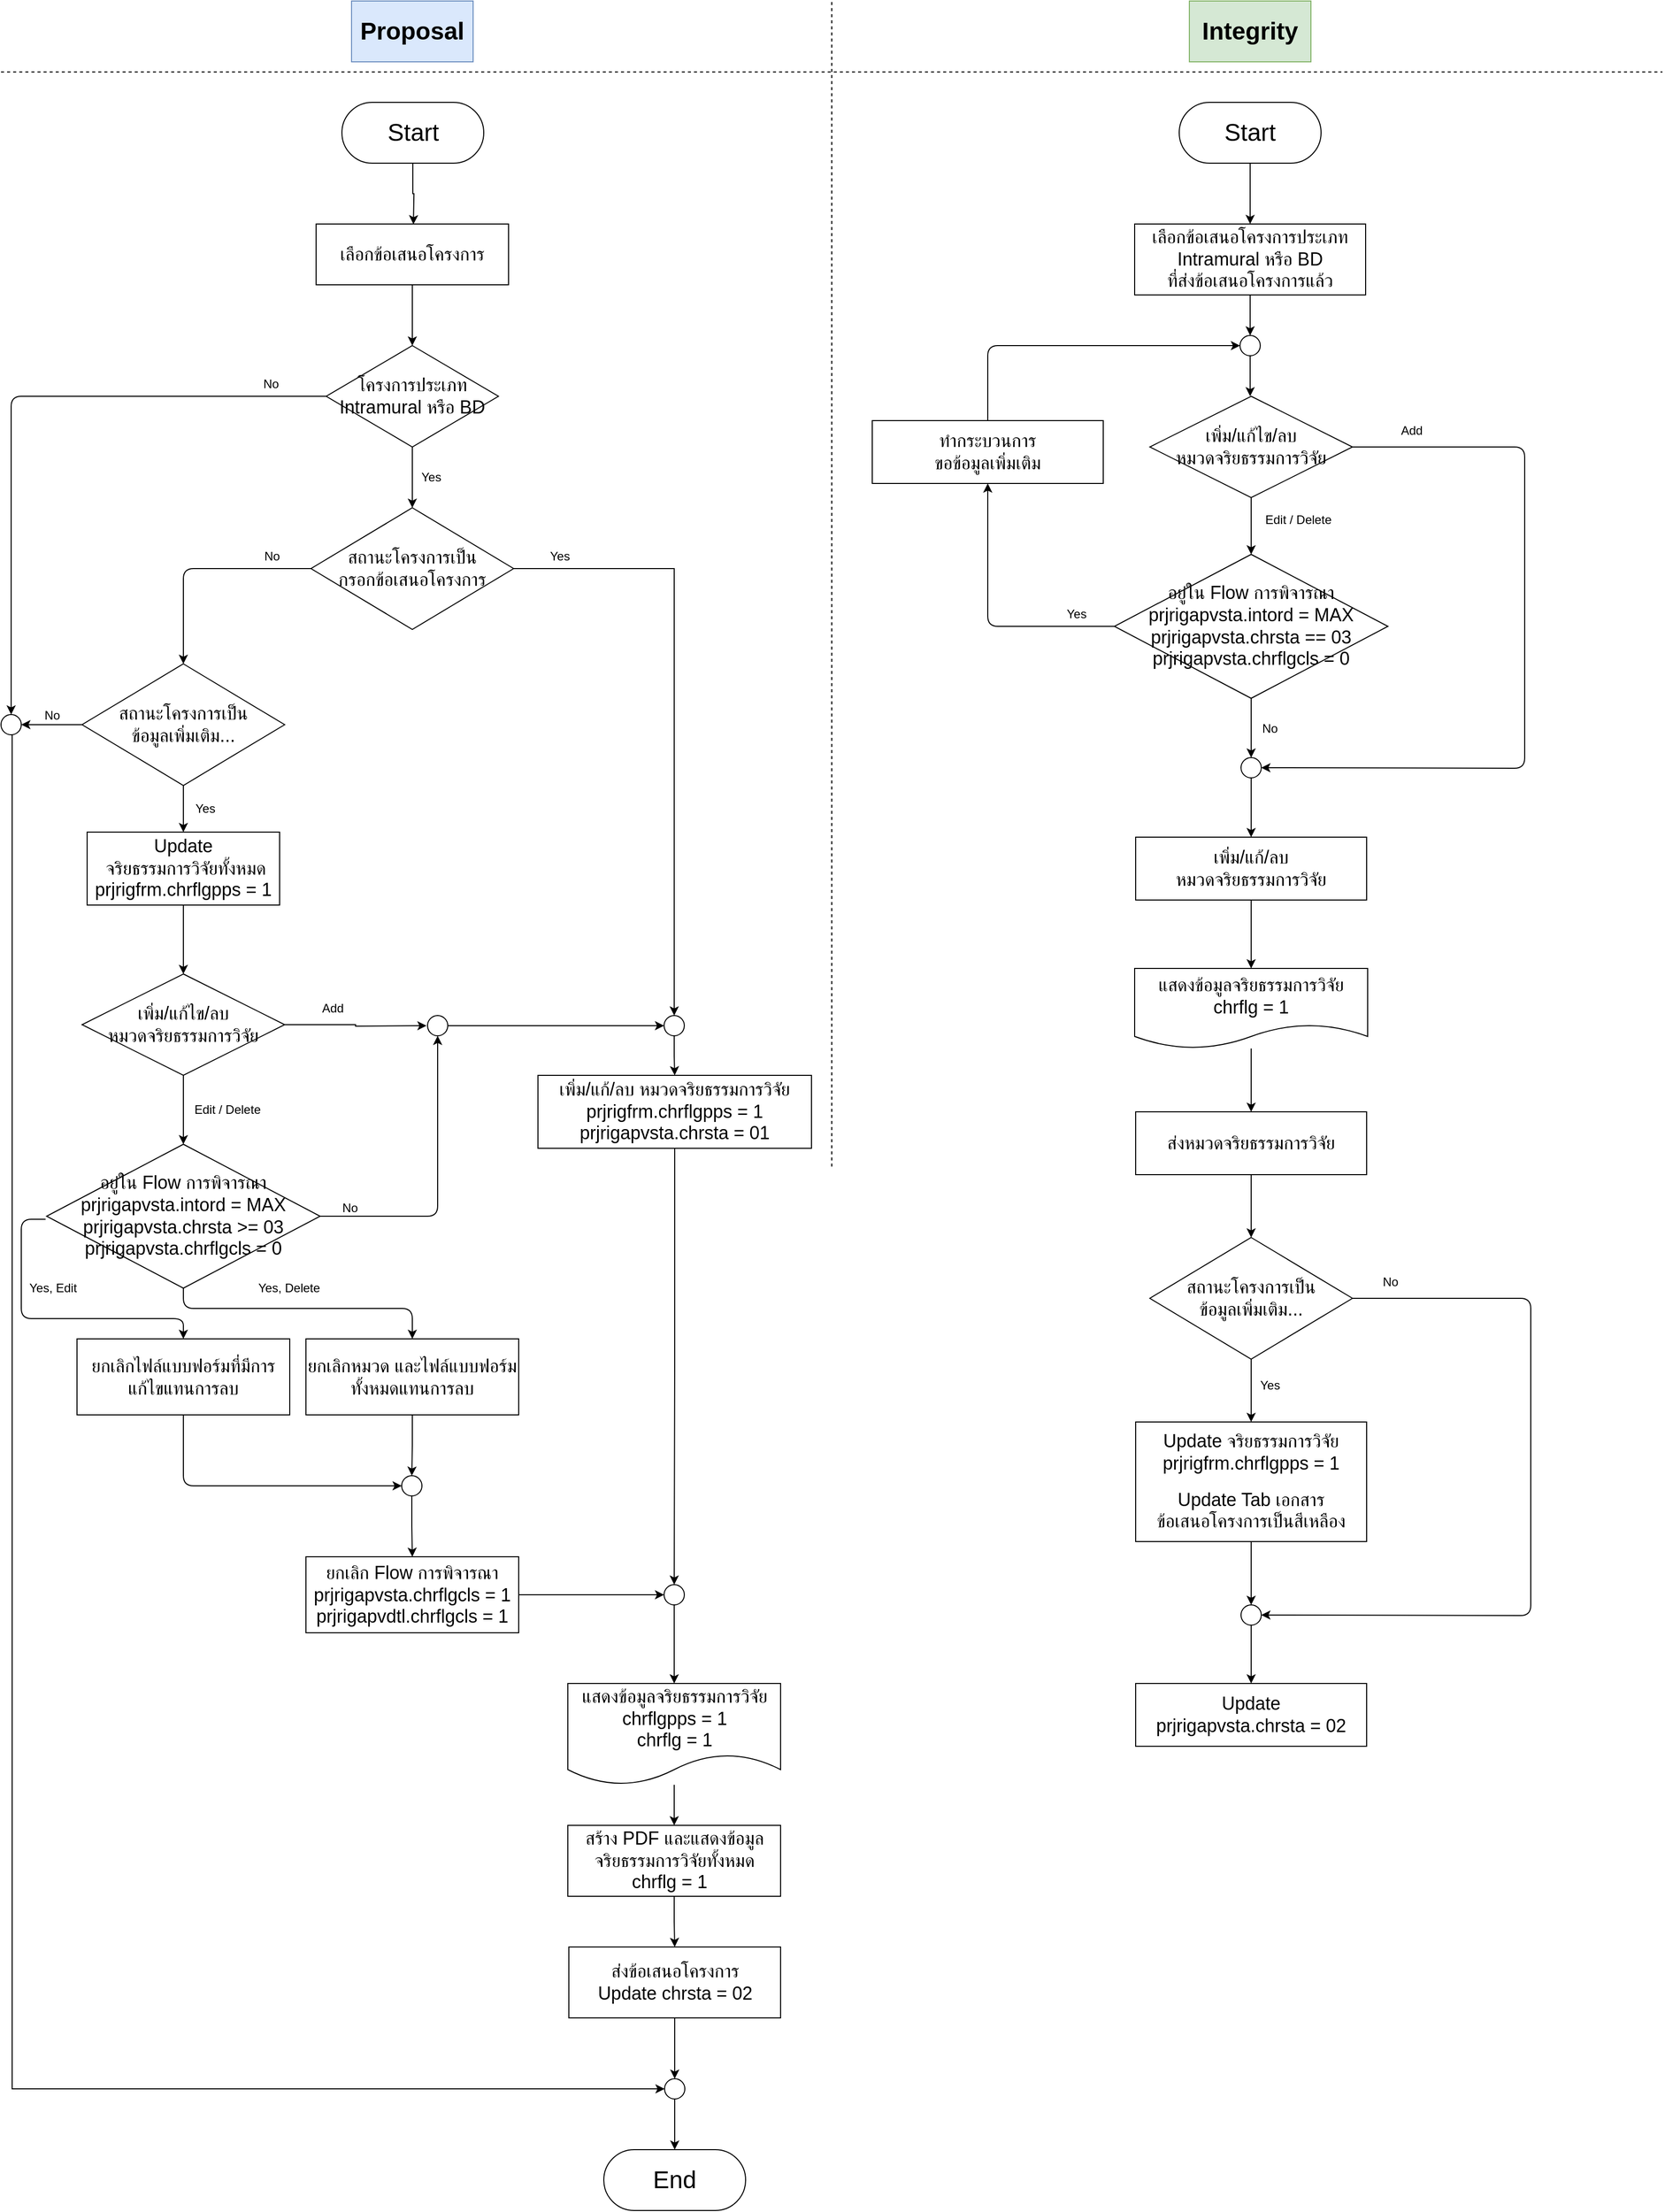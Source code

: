 <mxfile pages="1" version="11.2.5" type="github"><diagram id="XheSabc6A_l0cQ8eEB0v" name="Page-1"><mxGraphModel dx="2249" dy="-422" grid="1" gridSize="10" guides="1" tooltips="1" connect="1" arrows="1" fold="1" page="1" pageScale="1" pageWidth="827" pageHeight="1169" math="0" shadow="0"><root><mxCell id="0"/><mxCell id="1" parent="0"/><mxCell id="-QVgNR0uKfn1cdl9VYep-1" value="&lt;h1&gt;Proposal&lt;/h1&gt;" style="rounded=0;whiteSpace=wrap;html=1;fillColor=#dae8fc;strokeColor=#6c8ebf;" parent="1" vertex="1"><mxGeometry x="-474" y="1180" width="120" height="60" as="geometry"/></mxCell><mxCell id="-QVgNR0uKfn1cdl9VYep-3" value="&lt;h1&gt;Integrity&lt;/h1&gt;" style="rounded=0;whiteSpace=wrap;html=1;fillColor=#d5e8d4;strokeColor=#82b366;" parent="1" vertex="1"><mxGeometry x="353" y="1180" width="120" height="60" as="geometry"/></mxCell><mxCell id="-QVgNR0uKfn1cdl9VYep-4" value="" style="endArrow=none;dashed=1;html=1;" parent="1" edge="1"><mxGeometry width="50" height="50" relative="1" as="geometry"><mxPoint x="-820" y="1250" as="sourcePoint"/><mxPoint x="820" y="1250" as="targetPoint"/></mxGeometry></mxCell><mxCell id="-QVgNR0uKfn1cdl9VYep-5" value="" style="endArrow=none;dashed=1;html=1;" parent="1" edge="1"><mxGeometry width="50" height="50" relative="1" as="geometry"><mxPoint y="2330" as="sourcePoint"/><mxPoint y="1180" as="targetPoint"/></mxGeometry></mxCell><mxCell id="-QVgNR0uKfn1cdl9VYep-10" value="" style="edgeStyle=orthogonalEdgeStyle;rounded=0;orthogonalLoop=1;jettySize=auto;html=1;" parent="1" source="-QVgNR0uKfn1cdl9VYep-6" edge="1"><mxGeometry relative="1" as="geometry"><mxPoint x="-412.941" y="1400.329" as="targetPoint"/></mxGeometry></mxCell><mxCell id="-QVgNR0uKfn1cdl9VYep-6" value="&lt;font style=&quot;font-size: 24px&quot;&gt;Start&lt;/font&gt;" style="rounded=1;whiteSpace=wrap;html=1;arcSize=50;" parent="1" vertex="1"><mxGeometry x="-483.5" y="1280" width="140" height="60" as="geometry"/></mxCell><mxCell id="-QVgNR0uKfn1cdl9VYep-19" value="" style="edgeStyle=orthogonalEdgeStyle;rounded=0;orthogonalLoop=1;jettySize=auto;html=1;" parent="1" source="-QVgNR0uKfn1cdl9VYep-15" target="-QVgNR0uKfn1cdl9VYep-18" edge="1"><mxGeometry relative="1" as="geometry"/></mxCell><mxCell id="-QVgNR0uKfn1cdl9VYep-15" value="&lt;font style=&quot;font-size: 18px&quot;&gt;โครงการประเภท&lt;br&gt;Intramural หรือ BD&lt;/font&gt;" style="rhombus;whiteSpace=wrap;html=1;" parent="1" vertex="1"><mxGeometry x="-499" y="1520" width="170" height="100" as="geometry"/></mxCell><mxCell id="-QVgNR0uKfn1cdl9VYep-17" value="" style="edgeStyle=orthogonalEdgeStyle;rounded=0;orthogonalLoop=1;jettySize=auto;html=1;" parent="1" source="-QVgNR0uKfn1cdl9VYep-16" target="-QVgNR0uKfn1cdl9VYep-15" edge="1"><mxGeometry relative="1" as="geometry"/></mxCell><mxCell id="-QVgNR0uKfn1cdl9VYep-16" value="&lt;font style=&quot;font-size: 18px&quot;&gt;เลือกข้อเสนอโครงการ&lt;/font&gt;" style="rounded=0;whiteSpace=wrap;html=1;" parent="1" vertex="1"><mxGeometry x="-509" y="1400" width="190" height="60" as="geometry"/></mxCell><mxCell id="-QVgNR0uKfn1cdl9VYep-22" value="" style="edgeStyle=orthogonalEdgeStyle;rounded=0;orthogonalLoop=1;jettySize=auto;html=1;entryX=0.5;entryY=0;entryDx=0;entryDy=0;exitX=1;exitY=0.5;exitDx=0;exitDy=0;" parent="1" source="-QVgNR0uKfn1cdl9VYep-18" target="-QVgNR0uKfn1cdl9VYep-77" edge="1"><mxGeometry relative="1" as="geometry"><mxPoint x="-414" y="1860" as="targetPoint"/></mxGeometry></mxCell><mxCell id="-QVgNR0uKfn1cdl9VYep-18" value="&lt;font style=&quot;font-size: 18px&quot;&gt;สถานะโครงการเป็น&lt;br&gt;กรอกข้อเสนอโครงการ&lt;br&gt;&lt;/font&gt;" style="rhombus;whiteSpace=wrap;html=1;" parent="1" vertex="1"><mxGeometry x="-514" y="1680" width="200" height="120" as="geometry"/></mxCell><mxCell id="-QVgNR0uKfn1cdl9VYep-20" value="Yes" style="text;html=1;resizable=0;points=[];autosize=1;align=left;verticalAlign=top;spacingTop=-4;" parent="1" vertex="1"><mxGeometry x="-407" y="1640" width="40" height="20" as="geometry"/></mxCell><mxCell id="-QVgNR0uKfn1cdl9VYep-84" value="" style="edgeStyle=orthogonalEdgeStyle;rounded=0;orthogonalLoop=1;jettySize=auto;html=1;entryX=0.5;entryY=0;entryDx=0;entryDy=0;" parent="1" source="-QVgNR0uKfn1cdl9VYep-21" target="-QVgNR0uKfn1cdl9VYep-82" edge="1"><mxGeometry relative="1" as="geometry"><mxPoint x="-155.5" y="2392" as="targetPoint"/></mxGeometry></mxCell><mxCell id="-QVgNR0uKfn1cdl9VYep-21" value="&lt;span style=&quot;font-size: 18px&quot;&gt;เพิ่ม/แก้/ลบ หมวดจริยธรรมการวิจัย&lt;/span&gt;&lt;br&gt;&lt;span style=&quot;font-size: 18px&quot;&gt;prjrigfrm.chrflgpps = 1&lt;/span&gt;&lt;br&gt;&lt;span style=&quot;font-size: 18px&quot;&gt;prjrigapvsta.chrsta = 01&lt;/span&gt;" style="rounded=0;whiteSpace=wrap;html=1;" parent="1" vertex="1"><mxGeometry x="-290" y="2240" width="270" height="72" as="geometry"/></mxCell><mxCell id="-QVgNR0uKfn1cdl9VYep-23" value="Yes" style="text;html=1;resizable=0;points=[];autosize=1;align=left;verticalAlign=top;spacingTop=-4;" parent="1" vertex="1"><mxGeometry x="-280" y="1718" width="40" height="20" as="geometry"/></mxCell><mxCell id="-QVgNR0uKfn1cdl9VYep-49" value="" style="edgeStyle=orthogonalEdgeStyle;rounded=0;orthogonalLoop=1;jettySize=auto;html=1;" parent="1" source="-QVgNR0uKfn1cdl9VYep-24" target="-QVgNR0uKfn1cdl9VYep-46" edge="1"><mxGeometry relative="1" as="geometry"/></mxCell><mxCell id="-QVgNR0uKfn1cdl9VYep-24" value="&lt;span style=&quot;font-size: 18px&quot;&gt;สร้าง PDF และแสดงข้อมูล&lt;br&gt;จริยธรรมการวิจัยทั้งหมด&lt;br&gt;chrflg = 1&amp;nbsp;&amp;nbsp;&lt;/span&gt;&lt;span style=&quot;font-size: 18px&quot;&gt;&lt;br&gt;&lt;/span&gt;" style="rounded=0;whiteSpace=wrap;html=1;" parent="1" vertex="1"><mxGeometry x="-260.5" y="2980" width="210" height="70" as="geometry"/></mxCell><mxCell id="-QVgNR0uKfn1cdl9VYep-32" value="" style="edgeStyle=orthogonalEdgeStyle;rounded=0;orthogonalLoop=1;jettySize=auto;html=1;" parent="1" source="-QVgNR0uKfn1cdl9VYep-27" target="-QVgNR0uKfn1cdl9VYep-31" edge="1"><mxGeometry relative="1" as="geometry"/></mxCell><mxCell id="-QVgNR0uKfn1cdl9VYep-36" value="" style="edgeStyle=orthogonalEdgeStyle;rounded=0;orthogonalLoop=1;jettySize=auto;html=1;" parent="1" source="-QVgNR0uKfn1cdl9VYep-27" target="-QVgNR0uKfn1cdl9VYep-33" edge="1"><mxGeometry relative="1" as="geometry"/></mxCell><mxCell id="-QVgNR0uKfn1cdl9VYep-27" value="&lt;font style=&quot;font-size: 18px&quot;&gt;สถานะโครงการเป็น&lt;br&gt;ข้อมูลเพิ่มเติม...&lt;br&gt;&lt;/font&gt;" style="rhombus;whiteSpace=wrap;html=1;" parent="1" vertex="1"><mxGeometry x="-740" y="1834" width="200" height="120" as="geometry"/></mxCell><mxCell id="-QVgNR0uKfn1cdl9VYep-29" value="" style="endArrow=classic;html=1;exitX=0;exitY=0.5;exitDx=0;exitDy=0;entryX=0.5;entryY=0;entryDx=0;entryDy=0;" parent="1" source="-QVgNR0uKfn1cdl9VYep-18" target="-QVgNR0uKfn1cdl9VYep-27" edge="1"><mxGeometry width="50" height="50" relative="1" as="geometry"><mxPoint x="-520" y="1740" as="sourcePoint"/><mxPoint x="-770" y="2350" as="targetPoint"/><Array as="points"><mxPoint x="-640" y="1740"/></Array></mxGeometry></mxCell><mxCell id="-QVgNR0uKfn1cdl9VYep-30" value="No" style="text;html=1;resizable=0;points=[];autosize=1;align=left;verticalAlign=top;spacingTop=-4;" parent="1" vertex="1"><mxGeometry x="-562" y="1718" width="30" height="20" as="geometry"/></mxCell><mxCell id="-QVgNR0uKfn1cdl9VYep-56" value="" style="edgeStyle=orthogonalEdgeStyle;rounded=0;orthogonalLoop=1;jettySize=auto;html=1;" parent="1" source="-QVgNR0uKfn1cdl9VYep-31" edge="1"><mxGeometry relative="1" as="geometry"><mxPoint x="-640" y="2140" as="targetPoint"/></mxGeometry></mxCell><mxCell id="-QVgNR0uKfn1cdl9VYep-31" value="&lt;span style=&quot;font-size: 18px&quot;&gt;Update&lt;br&gt;&amp;nbsp;จริยธรรมการวิจัยทั้งหมด&lt;br&gt;&lt;/span&gt;&lt;span style=&quot;font-size: 18px&quot;&gt;prjrigfrm.&lt;/span&gt;&lt;span style=&quot;font-size: 18px&quot;&gt;chrflgpps = 1&lt;/span&gt;&lt;span style=&quot;font-size: 18px&quot;&gt;&lt;br&gt;&lt;/span&gt;" style="rounded=0;whiteSpace=wrap;html=1;" parent="1" vertex="1"><mxGeometry x="-735" y="2000" width="190" height="72" as="geometry"/></mxCell><mxCell id="-QVgNR0uKfn1cdl9VYep-89" value="" style="edgeStyle=orthogonalEdgeStyle;rounded=0;orthogonalLoop=1;jettySize=auto;html=1;entryX=0;entryY=0.5;entryDx=0;entryDy=0;exitX=0.5;exitY=1;exitDx=0;exitDy=0;" parent="1" source="-QVgNR0uKfn1cdl9VYep-33" target="-QVgNR0uKfn1cdl9VYep-52" edge="1"><mxGeometry relative="1" as="geometry"><mxPoint x="-810" y="1984" as="targetPoint"/><Array as="points"><mxPoint x="-809" y="3240"/></Array></mxGeometry></mxCell><mxCell id="-QVgNR0uKfn1cdl9VYep-33" value="" style="ellipse;whiteSpace=wrap;html=1;aspect=fixed;" parent="1" vertex="1"><mxGeometry x="-820" y="1884" width="20" height="20" as="geometry"/></mxCell><mxCell id="-QVgNR0uKfn1cdl9VYep-34" value="" style="endArrow=classic;html=1;exitX=0;exitY=0.5;exitDx=0;exitDy=0;entryX=0.5;entryY=0;entryDx=0;entryDy=0;" parent="1" source="-QVgNR0uKfn1cdl9VYep-15" target="-QVgNR0uKfn1cdl9VYep-33" edge="1"><mxGeometry width="50" height="50" relative="1" as="geometry"><mxPoint x="-750" y="1685" as="sourcePoint"/><mxPoint x="-700" y="1635" as="targetPoint"/><Array as="points"><mxPoint x="-810" y="1570"/></Array></mxGeometry></mxCell><mxCell id="-QVgNR0uKfn1cdl9VYep-35" value="No" style="text;html=1;resizable=0;points=[];autosize=1;align=left;verticalAlign=top;spacingTop=-4;" parent="1" vertex="1"><mxGeometry x="-563" y="1548" width="30" height="20" as="geometry"/></mxCell><mxCell id="-QVgNR0uKfn1cdl9VYep-37" value="No" style="text;html=1;resizable=0;points=[];autosize=1;align=left;verticalAlign=top;spacingTop=-4;" parent="1" vertex="1"><mxGeometry x="-779" y="1875" width="30" height="20" as="geometry"/></mxCell><mxCell id="-QVgNR0uKfn1cdl9VYep-45" value="Yes" style="text;html=1;resizable=0;points=[];autosize=1;align=left;verticalAlign=top;spacingTop=-4;" parent="1" vertex="1"><mxGeometry x="-630" y="1967" width="40" height="20" as="geometry"/></mxCell><mxCell id="-QVgNR0uKfn1cdl9VYep-51" value="" style="edgeStyle=orthogonalEdgeStyle;rounded=0;orthogonalLoop=1;jettySize=auto;html=1;entryX=0.5;entryY=0;entryDx=0;entryDy=0;" parent="1" source="-QVgNR0uKfn1cdl9VYep-46" target="-QVgNR0uKfn1cdl9VYep-52" edge="1"><mxGeometry relative="1" as="geometry"><mxPoint x="-156.5" y="3230" as="targetPoint"/></mxGeometry></mxCell><mxCell id="-QVgNR0uKfn1cdl9VYep-46" value="&lt;span style=&quot;font-size: 18px&quot;&gt;ส่งข้อเสนอโครงการ&lt;br&gt;&lt;/span&gt;&lt;span style=&quot;font-size: 18px&quot;&gt;Update chrsta = 02&lt;/span&gt;&lt;span style=&quot;font-size: 18px&quot;&gt;&lt;br&gt;&lt;/span&gt;" style="rounded=0;whiteSpace=wrap;html=1;" parent="1" vertex="1"><mxGeometry x="-259.5" y="3100" width="209" height="70" as="geometry"/></mxCell><mxCell id="-QVgNR0uKfn1cdl9VYep-48" value="" style="edgeStyle=orthogonalEdgeStyle;rounded=0;orthogonalLoop=1;jettySize=auto;html=1;" parent="1" source="-QVgNR0uKfn1cdl9VYep-47" target="-QVgNR0uKfn1cdl9VYep-24" edge="1"><mxGeometry relative="1" as="geometry"/></mxCell><mxCell id="-QVgNR0uKfn1cdl9VYep-47" value="&lt;font style=&quot;font-size: 18px&quot;&gt;&lt;font&gt;แสดงข้อมูลจริยธรรมการวิจัย&lt;br&gt;&lt;/font&gt;chrflgpps = 1&lt;br&gt;chrflg = 1&lt;/font&gt;" style="shape=document;whiteSpace=wrap;html=1;boundedLbl=1;" parent="1" vertex="1"><mxGeometry x="-260.5" y="2840" width="210" height="100" as="geometry"/></mxCell><mxCell id="-QVgNR0uKfn1cdl9VYep-50" value="&lt;font style=&quot;font-size: 24px&quot;&gt;End&lt;/font&gt;" style="rounded=1;whiteSpace=wrap;html=1;arcSize=50;" parent="1" vertex="1"><mxGeometry x="-225" y="3300" width="140" height="60" as="geometry"/></mxCell><mxCell id="-QVgNR0uKfn1cdl9VYep-53" value="" style="edgeStyle=orthogonalEdgeStyle;rounded=0;orthogonalLoop=1;jettySize=auto;html=1;" parent="1" source="-QVgNR0uKfn1cdl9VYep-52" target="-QVgNR0uKfn1cdl9VYep-50" edge="1"><mxGeometry relative="1" as="geometry"/></mxCell><mxCell id="-QVgNR0uKfn1cdl9VYep-52" value="" style="ellipse;whiteSpace=wrap;html=1;aspect=fixed;" parent="1" vertex="1"><mxGeometry x="-165" y="3230" width="20" height="20" as="geometry"/></mxCell><mxCell id="-QVgNR0uKfn1cdl9VYep-59" value="" style="edgeStyle=orthogonalEdgeStyle;rounded=0;orthogonalLoop=1;jettySize=auto;html=1;" parent="1" source="-QVgNR0uKfn1cdl9VYep-57" edge="1"><mxGeometry relative="1" as="geometry"><mxPoint x="-640" y="2308" as="targetPoint"/></mxGeometry></mxCell><mxCell id="-QVgNR0uKfn1cdl9VYep-79" value="" style="edgeStyle=orthogonalEdgeStyle;rounded=0;orthogonalLoop=1;jettySize=auto;html=1;" parent="1" source="-QVgNR0uKfn1cdl9VYep-57" edge="1"><mxGeometry relative="1" as="geometry"><mxPoint x="-400" y="2191" as="targetPoint"/></mxGeometry></mxCell><mxCell id="-QVgNR0uKfn1cdl9VYep-57" value="&lt;font style=&quot;font-size: 18px&quot;&gt;เพิ่ม/แก้ไข/ลบ &lt;br&gt;หมวดจริยธรรมการวิจัย&lt;br&gt;&lt;/font&gt;" style="rhombus;whiteSpace=wrap;html=1;" parent="1" vertex="1"><mxGeometry x="-740" y="2140" width="200" height="100" as="geometry"/></mxCell><mxCell id="-QVgNR0uKfn1cdl9VYep-60" value="Edit / Delete" style="text;html=1;resizable=0;points=[];autosize=1;align=left;verticalAlign=top;spacingTop=-4;" parent="1" vertex="1"><mxGeometry x="-631" y="2264" width="80" height="20" as="geometry"/></mxCell><mxCell id="-QVgNR0uKfn1cdl9VYep-61" value="&lt;font style=&quot;font-size: 18px&quot;&gt;อยู่ใน Flow การพิจารณา&lt;br&gt;prjrigapvsta.intord = MAX&lt;br&gt;prjrigapvsta.chrsta &amp;gt;= 03&lt;br&gt;prjrigapvsta.chrflgcls = 0&lt;br&gt;&lt;/font&gt;" style="rhombus;whiteSpace=wrap;html=1;" parent="1" vertex="1"><mxGeometry x="-775" y="2308" width="270" height="142" as="geometry"/></mxCell><mxCell id="-QVgNR0uKfn1cdl9VYep-62" value="&lt;span style=&quot;font-size: 18px&quot;&gt;ยกเลิกไฟล์แบบฟอร์มที่มีการแก้ไขแทนการลบ&lt;br&gt;&lt;/span&gt;" style="rounded=0;whiteSpace=wrap;html=1;" parent="1" vertex="1"><mxGeometry x="-745" y="2500" width="210" height="75" as="geometry"/></mxCell><mxCell id="-QVgNR0uKfn1cdl9VYep-86" value="" style="edgeStyle=orthogonalEdgeStyle;rounded=0;orthogonalLoop=1;jettySize=auto;html=1;entryX=0;entryY=0.5;entryDx=0;entryDy=0;" parent="1" source="-QVgNR0uKfn1cdl9VYep-64" target="-QVgNR0uKfn1cdl9VYep-82" edge="1"><mxGeometry relative="1" as="geometry"><mxPoint x="-229" y="2752.5" as="targetPoint"/></mxGeometry></mxCell><mxCell id="-QVgNR0uKfn1cdl9VYep-64" value="&lt;span style=&quot;font-size: 18px&quot;&gt;ยกเลิก Flow การพิจารณา&lt;br&gt;&lt;/span&gt;&lt;font style=&quot;font-size: 18px&quot;&gt;prjrigapvsta&lt;/font&gt;&lt;span style=&quot;font-size: 18px&quot;&gt;.chrflgcls = 1&lt;/span&gt;&lt;br&gt;&lt;span style=&quot;font-size: 18px&quot;&gt;prjrigapvdtl.chrflgcls = 1&lt;/span&gt;" style="rounded=0;whiteSpace=wrap;html=1;" parent="1" vertex="1"><mxGeometry x="-519" y="2715" width="210" height="75" as="geometry"/></mxCell><mxCell id="-QVgNR0uKfn1cdl9VYep-69" value="Yes, Edit" style="text;html=1;resizable=0;points=[];autosize=1;align=left;verticalAlign=top;spacingTop=-4;" parent="1" vertex="1"><mxGeometry x="-794" y="2440" width="60" height="20" as="geometry"/></mxCell><mxCell id="-QVgNR0uKfn1cdl9VYep-74" value="" style="edgeStyle=orthogonalEdgeStyle;rounded=0;orthogonalLoop=1;jettySize=auto;html=1;" parent="1" source="-QVgNR0uKfn1cdl9VYep-70" target="-QVgNR0uKfn1cdl9VYep-73" edge="1"><mxGeometry relative="1" as="geometry"/></mxCell><mxCell id="-QVgNR0uKfn1cdl9VYep-70" value="&lt;span style=&quot;font-size: 18px&quot;&gt;ยกเลิกหมวด และไฟล์แบบฟอร์มทั้งหมดแทนการลบ&lt;br&gt;&lt;/span&gt;" style="rounded=0;whiteSpace=wrap;html=1;" parent="1" vertex="1"><mxGeometry x="-519" y="2500" width="210" height="75" as="geometry"/></mxCell><mxCell id="-QVgNR0uKfn1cdl9VYep-71" value="" style="endArrow=classic;html=1;exitX=0.5;exitY=1;exitDx=0;exitDy=0;entryX=0.5;entryY=0;entryDx=0;entryDy=0;" parent="1" source="-QVgNR0uKfn1cdl9VYep-61" target="-QVgNR0uKfn1cdl9VYep-70" edge="1"><mxGeometry width="50" height="50" relative="1" as="geometry"><mxPoint x="-139.5" y="2525" as="sourcePoint"/><mxPoint x="-89.5" y="2475" as="targetPoint"/><Array as="points"><mxPoint x="-640" y="2470"/><mxPoint x="-414" y="2470"/></Array></mxGeometry></mxCell><mxCell id="-QVgNR0uKfn1cdl9VYep-72" value="Yes, Delete" style="text;html=1;resizable=0;points=[];autosize=1;align=left;verticalAlign=top;spacingTop=-4;" parent="1" vertex="1"><mxGeometry x="-568" y="2440" width="80" height="20" as="geometry"/></mxCell><mxCell id="-QVgNR0uKfn1cdl9VYep-75" value="" style="edgeStyle=orthogonalEdgeStyle;rounded=0;orthogonalLoop=1;jettySize=auto;html=1;" parent="1" source="-QVgNR0uKfn1cdl9VYep-73" target="-QVgNR0uKfn1cdl9VYep-64" edge="1"><mxGeometry relative="1" as="geometry"/></mxCell><mxCell id="-QVgNR0uKfn1cdl9VYep-73" value="" style="ellipse;whiteSpace=wrap;html=1;aspect=fixed;" parent="1" vertex="1"><mxGeometry x="-424.5" y="2635" width="20" height="20" as="geometry"/></mxCell><mxCell id="-QVgNR0uKfn1cdl9VYep-76" value="" style="endArrow=classic;html=1;exitX=0.5;exitY=1;exitDx=0;exitDy=0;entryX=0;entryY=0.5;entryDx=0;entryDy=0;" parent="1" source="-QVgNR0uKfn1cdl9VYep-62" target="-QVgNR0uKfn1cdl9VYep-73" edge="1"><mxGeometry width="50" height="50" relative="1" as="geometry"><mxPoint x="-573" y="2685" as="sourcePoint"/><mxPoint x="-523" y="2635" as="targetPoint"/><Array as="points"><mxPoint x="-640" y="2645"/></Array></mxGeometry></mxCell><mxCell id="-QVgNR0uKfn1cdl9VYep-80" value="" style="edgeStyle=orthogonalEdgeStyle;rounded=0;orthogonalLoop=1;jettySize=auto;html=1;" parent="1" source="-QVgNR0uKfn1cdl9VYep-77" target="-QVgNR0uKfn1cdl9VYep-21" edge="1"><mxGeometry relative="1" as="geometry"/></mxCell><mxCell id="-QVgNR0uKfn1cdl9VYep-77" value="" style="ellipse;whiteSpace=wrap;html=1;aspect=fixed;" parent="1" vertex="1"><mxGeometry x="-165.5" y="2181" width="20" height="20" as="geometry"/></mxCell><mxCell id="-QVgNR0uKfn1cdl9VYep-81" value="Add" style="text;html=1;resizable=0;points=[];autosize=1;align=left;verticalAlign=top;spacingTop=-4;" parent="1" vertex="1"><mxGeometry x="-505" y="2164" width="40" height="20" as="geometry"/></mxCell><mxCell id="-QVgNR0uKfn1cdl9VYep-87" value="" style="edgeStyle=orthogonalEdgeStyle;rounded=0;orthogonalLoop=1;jettySize=auto;html=1;" parent="1" source="-QVgNR0uKfn1cdl9VYep-82" target="-QVgNR0uKfn1cdl9VYep-47" edge="1"><mxGeometry relative="1" as="geometry"/></mxCell><mxCell id="-QVgNR0uKfn1cdl9VYep-82" value="" style="ellipse;whiteSpace=wrap;html=1;aspect=fixed;" parent="1" vertex="1"><mxGeometry x="-165.5" y="2742.5" width="20" height="20" as="geometry"/></mxCell><mxCell id="-QVgNR0uKfn1cdl9VYep-90" value="" style="endArrow=classic;html=1;entryX=0.5;entryY=0;entryDx=0;entryDy=0;" parent="1" target="-QVgNR0uKfn1cdl9VYep-62" edge="1"><mxGeometry width="50" height="50" relative="1" as="geometry"><mxPoint x="-776" y="2382" as="sourcePoint"/><mxPoint x="-685" y="2645" as="targetPoint"/><Array as="points"><mxPoint x="-800" y="2382"/><mxPoint x="-800" y="2480"/><mxPoint x="-640" y="2480"/></Array></mxGeometry></mxCell><mxCell id="-QVgNR0uKfn1cdl9VYep-92" value="" style="ellipse;whiteSpace=wrap;html=1;aspect=fixed;" parent="1" vertex="1"><mxGeometry x="-399" y="2181" width="20" height="20" as="geometry"/></mxCell><mxCell id="-QVgNR0uKfn1cdl9VYep-93" value="" style="endArrow=classic;html=1;exitX=1;exitY=0.5;exitDx=0;exitDy=0;entryX=0.5;entryY=1;entryDx=0;entryDy=0;" parent="1" source="-QVgNR0uKfn1cdl9VYep-61" target="-QVgNR0uKfn1cdl9VYep-92" edge="1"><mxGeometry width="50" height="50" relative="1" as="geometry"><mxPoint x="-250" y="2610" as="sourcePoint"/><mxPoint x="-200" y="2560" as="targetPoint"/><Array as="points"><mxPoint x="-389" y="2379"/></Array></mxGeometry></mxCell><mxCell id="-QVgNR0uKfn1cdl9VYep-94" value="" style="endArrow=classic;html=1;exitX=1;exitY=0.5;exitDx=0;exitDy=0;entryX=0;entryY=0.5;entryDx=0;entryDy=0;" parent="1" source="-QVgNR0uKfn1cdl9VYep-92" target="-QVgNR0uKfn1cdl9VYep-77" edge="1"><mxGeometry width="50" height="50" relative="1" as="geometry"><mxPoint x="-319" y="2061" as="sourcePoint"/><mxPoint x="-269" y="2011" as="targetPoint"/></mxGeometry></mxCell><mxCell id="-QVgNR0uKfn1cdl9VYep-95" value="No" style="text;html=1;resizable=0;points=[];autosize=1;align=left;verticalAlign=top;spacingTop=-4;" parent="1" vertex="1"><mxGeometry x="-485" y="2361" width="30" height="20" as="geometry"/></mxCell><mxCell id="0qX_IZORo3dHoUo4TGGO-3" value="" style="edgeStyle=orthogonalEdgeStyle;rounded=0;orthogonalLoop=1;jettySize=auto;html=1;" edge="1" parent="1" source="0qX_IZORo3dHoUo4TGGO-1" target="0qX_IZORo3dHoUo4TGGO-2"><mxGeometry relative="1" as="geometry"/></mxCell><mxCell id="0qX_IZORo3dHoUo4TGGO-1" value="&lt;font style=&quot;font-size: 24px&quot;&gt;Start&lt;/font&gt;" style="rounded=1;whiteSpace=wrap;html=1;arcSize=50;" vertex="1" parent="1"><mxGeometry x="343" y="1280" width="140" height="60" as="geometry"/></mxCell><mxCell id="0qX_IZORo3dHoUo4TGGO-5" value="" style="edgeStyle=orthogonalEdgeStyle;rounded=0;orthogonalLoop=1;jettySize=auto;html=1;" edge="1" parent="1" source="0qX_IZORo3dHoUo4TGGO-6"><mxGeometry relative="1" as="geometry"><mxPoint x="413" y="1570" as="targetPoint"/></mxGeometry></mxCell><mxCell id="0qX_IZORo3dHoUo4TGGO-2" value="&lt;font style=&quot;font-size: 18px&quot;&gt;เลือกข้อเสนอโครงการ&lt;/font&gt;&lt;span style=&quot;font-size: 18px&quot;&gt;ประเภท&lt;/span&gt;&lt;br style=&quot;font-size: 18px&quot;&gt;&lt;span style=&quot;font-size: 18px&quot;&gt;Intramural หรือ BD&lt;br&gt;ที่ส่งข้อเสนอโครงการแล้ว&lt;br&gt;&lt;/span&gt;" style="rounded=0;whiteSpace=wrap;html=1;" vertex="1" parent="1"><mxGeometry x="299" y="1400" width="228" height="70" as="geometry"/></mxCell><mxCell id="0qX_IZORo3dHoUo4TGGO-10" value="" style="edgeStyle=orthogonalEdgeStyle;rounded=0;orthogonalLoop=1;jettySize=auto;html=1;" edge="1" parent="1" source="0qX_IZORo3dHoUo4TGGO-17" target="0qX_IZORo3dHoUo4TGGO-9"><mxGeometry relative="1" as="geometry"/></mxCell><mxCell id="0qX_IZORo3dHoUo4TGGO-6" value="" style="ellipse;whiteSpace=wrap;html=1;aspect=fixed;" vertex="1" parent="1"><mxGeometry x="403" y="1510" width="20" height="20" as="geometry"/></mxCell><mxCell id="0qX_IZORo3dHoUo4TGGO-8" value="" style="edgeStyle=orthogonalEdgeStyle;rounded=0;orthogonalLoop=1;jettySize=auto;html=1;" edge="1" parent="1" source="0qX_IZORo3dHoUo4TGGO-2" target="0qX_IZORo3dHoUo4TGGO-6"><mxGeometry relative="1" as="geometry"><mxPoint x="413" y="1470" as="sourcePoint"/><mxPoint x="413" y="1666" as="targetPoint"/></mxGeometry></mxCell><mxCell id="0qX_IZORo3dHoUo4TGGO-34" value="" style="edgeStyle=orthogonalEdgeStyle;rounded=0;orthogonalLoop=1;jettySize=auto;html=1;entryX=0.5;entryY=0;entryDx=0;entryDy=0;" edge="1" parent="1" source="0qX_IZORo3dHoUo4TGGO-9" target="0qX_IZORo3dHoUo4TGGO-32"><mxGeometry relative="1" as="geometry"><mxPoint x="414" y="1948" as="targetPoint"/></mxGeometry></mxCell><mxCell id="0qX_IZORo3dHoUo4TGGO-9" value="&lt;font style=&quot;font-size: 18px&quot;&gt;อยู่ใน Flow การพิจารณา&lt;br&gt;prjrigapvsta.intord = MAX&lt;br&gt;prjrigapvsta.chrsta == 03&lt;br&gt;prjrigapvsta.chrflgcls = 0&lt;br&gt;&lt;/font&gt;" style="rhombus;whiteSpace=wrap;html=1;" vertex="1" parent="1"><mxGeometry x="279" y="1726" width="270" height="142" as="geometry"/></mxCell><mxCell id="0qX_IZORo3dHoUo4TGGO-13" value="&lt;span style=&quot;font-size: 18px&quot;&gt;ทำกระบวนการ&lt;br&gt;ขอข้อมูลเพิ่มเติม&lt;/span&gt;" style="rounded=0;whiteSpace=wrap;html=1;" vertex="1" parent="1"><mxGeometry x="40" y="1594" width="228" height="62" as="geometry"/></mxCell><mxCell id="0qX_IZORo3dHoUo4TGGO-14" value="" style="endArrow=classic;html=1;exitX=0;exitY=0.5;exitDx=0;exitDy=0;entryX=0.5;entryY=1;entryDx=0;entryDy=0;" edge="1" parent="1" source="0qX_IZORo3dHoUo4TGGO-9" target="0qX_IZORo3dHoUo4TGGO-13"><mxGeometry width="50" height="50" relative="1" as="geometry"><mxPoint x="104" y="1738" as="sourcePoint"/><mxPoint x="154" y="1688" as="targetPoint"/><Array as="points"><mxPoint x="154" y="1797"/><mxPoint x="154" y="1753"/></Array></mxGeometry></mxCell><mxCell id="0qX_IZORo3dHoUo4TGGO-15" value="" style="endArrow=classic;html=1;exitX=0.5;exitY=0;exitDx=0;exitDy=0;entryX=0;entryY=0.5;entryDx=0;entryDy=0;" edge="1" parent="1" source="0qX_IZORo3dHoUo4TGGO-13" target="0qX_IZORo3dHoUo4TGGO-6"><mxGeometry width="50" height="50" relative="1" as="geometry"><mxPoint x="120" y="1520" as="sourcePoint"/><mxPoint x="170" y="1470" as="targetPoint"/><Array as="points"><mxPoint x="154" y="1520"/></Array></mxGeometry></mxCell><mxCell id="0qX_IZORo3dHoUo4TGGO-16" value="Yes" style="text;html=1;resizable=0;points=[];autosize=1;align=left;verticalAlign=top;spacingTop=-4;" vertex="1" parent="1"><mxGeometry x="230" y="1775" width="40" height="20" as="geometry"/></mxCell><mxCell id="0qX_IZORo3dHoUo4TGGO-17" value="&lt;font style=&quot;font-size: 18px&quot;&gt;เพิ่ม/แก้ไข/ลบ &lt;br&gt;หมวดจริยธรรมการวิจัย&lt;br&gt;&lt;/font&gt;" style="rhombus;whiteSpace=wrap;html=1;" vertex="1" parent="1"><mxGeometry x="314" y="1570" width="200" height="100" as="geometry"/></mxCell><mxCell id="0qX_IZORo3dHoUo4TGGO-20" value="Edit / Delete" style="text;html=1;resizable=0;points=[];autosize=1;align=left;verticalAlign=top;spacingTop=-4;" vertex="1" parent="1"><mxGeometry x="426" y="1682" width="80" height="20" as="geometry"/></mxCell><mxCell id="0qX_IZORo3dHoUo4TGGO-36" value="" style="edgeStyle=orthogonalEdgeStyle;rounded=0;orthogonalLoop=1;jettySize=auto;html=1;entryX=0.5;entryY=0;entryDx=0;entryDy=0;" edge="1" parent="1" source="0qX_IZORo3dHoUo4TGGO-21" target="0qX_IZORo3dHoUo4TGGO-41"><mxGeometry relative="1" as="geometry"/></mxCell><mxCell id="0qX_IZORo3dHoUo4TGGO-21" value="&lt;span style=&quot;font-size: 18px&quot;&gt;เพิ่ม/แก้/ลบ &lt;br&gt;หมวดจริยธรรมการวิจัย&lt;/span&gt;&lt;br&gt;" style="rounded=0;whiteSpace=wrap;html=1;" vertex="1" parent="1"><mxGeometry x="300" y="2005" width="228" height="62" as="geometry"/></mxCell><mxCell id="0qX_IZORo3dHoUo4TGGO-23" value="" style="endArrow=classic;html=1;exitX=1;exitY=0.5;exitDx=0;exitDy=0;entryX=1;entryY=0.5;entryDx=0;entryDy=0;" edge="1" parent="1" source="0qX_IZORo3dHoUo4TGGO-17" target="0qX_IZORo3dHoUo4TGGO-32"><mxGeometry width="50" height="50" relative="1" as="geometry"><mxPoint x="659" y="1620" as="sourcePoint"/><mxPoint x="684" y="1787" as="targetPoint"/><Array as="points"><mxPoint x="684" y="1620"/><mxPoint x="684" y="1937"/></Array></mxGeometry></mxCell><mxCell id="0qX_IZORo3dHoUo4TGGO-26" value="Add" style="text;html=1;resizable=0;points=[];autosize=1;align=left;verticalAlign=top;spacingTop=-4;" vertex="1" parent="1"><mxGeometry x="560" y="1594" width="40" height="20" as="geometry"/></mxCell><mxCell id="0qX_IZORo3dHoUo4TGGO-27" value="No" style="text;html=1;resizable=0;points=[];autosize=1;align=left;verticalAlign=top;spacingTop=-4;" vertex="1" parent="1"><mxGeometry x="423" y="1887.5" width="30" height="20" as="geometry"/></mxCell><mxCell id="0qX_IZORo3dHoUo4TGGO-45" value="" style="edgeStyle=orthogonalEdgeStyle;rounded=0;orthogonalLoop=1;jettySize=auto;html=1;" edge="1" parent="1" source="0qX_IZORo3dHoUo4TGGO-30" target="0qX_IZORo3dHoUo4TGGO-37"><mxGeometry relative="1" as="geometry"/></mxCell><mxCell id="0qX_IZORo3dHoUo4TGGO-30" value="&lt;font style=&quot;font-size: 18px&quot;&gt;สถานะโครงการเป็น&lt;br&gt;ข้อมูลเพิ่มเติม...&lt;br&gt;&lt;/font&gt;" style="rhombus;whiteSpace=wrap;html=1;" vertex="1" parent="1"><mxGeometry x="314" y="2400" width="200" height="120" as="geometry"/></mxCell><mxCell id="0qX_IZORo3dHoUo4TGGO-35" value="" style="edgeStyle=orthogonalEdgeStyle;rounded=0;orthogonalLoop=1;jettySize=auto;html=1;" edge="1" parent="1" source="0qX_IZORo3dHoUo4TGGO-32" target="0qX_IZORo3dHoUo4TGGO-21"><mxGeometry relative="1" as="geometry"/></mxCell><mxCell id="0qX_IZORo3dHoUo4TGGO-32" value="" style="ellipse;whiteSpace=wrap;html=1;aspect=fixed;" vertex="1" parent="1"><mxGeometry x="404" y="1926.5" width="20" height="20" as="geometry"/></mxCell><mxCell id="0qX_IZORo3dHoUo4TGGO-47" value="" style="edgeStyle=orthogonalEdgeStyle;rounded=0;orthogonalLoop=1;jettySize=auto;html=1;" edge="1" parent="1" source="0qX_IZORo3dHoUo4TGGO-48" target="0qX_IZORo3dHoUo4TGGO-38"><mxGeometry relative="1" as="geometry"/></mxCell><mxCell id="0qX_IZORo3dHoUo4TGGO-37" value="&lt;span style=&quot;font-size: 18px&quot;&gt;Update จริยธรรมการวิจัย&lt;br&gt;&lt;/span&gt;&lt;span style=&quot;font-size: 18px&quot;&gt;prjrigfrm.&lt;/span&gt;&lt;span style=&quot;font-size: 18px&quot;&gt;chrflgpps = 1&lt;br&gt;&lt;/span&gt;&lt;br&gt;&lt;span style=&quot;font-size: 18px&quot;&gt;Update Tab เอกสาร&lt;br&gt;ข้อเสนอโครงการเป็นสีเหลือง&lt;/span&gt;" style="rounded=0;whiteSpace=wrap;html=1;" vertex="1" parent="1"><mxGeometry x="300" y="2582" width="228" height="118" as="geometry"/></mxCell><mxCell id="0qX_IZORo3dHoUo4TGGO-38" value="&lt;span style=&quot;font-size: 18px&quot;&gt;Update&lt;br&gt;&lt;/span&gt;&lt;span style=&quot;font-size: 18px&quot;&gt;prjrigapvsta.chrsta = 02&lt;/span&gt;&lt;span style=&quot;font-size: 18px&quot;&gt;&lt;br&gt;&lt;/span&gt;" style="rounded=0;whiteSpace=wrap;html=1;" vertex="1" parent="1"><mxGeometry x="300" y="2840" width="228" height="62" as="geometry"/></mxCell><mxCell id="0qX_IZORo3dHoUo4TGGO-43" value="" style="edgeStyle=orthogonalEdgeStyle;rounded=0;orthogonalLoop=1;jettySize=auto;html=1;" edge="1" parent="1" source="0qX_IZORo3dHoUo4TGGO-41" target="0qX_IZORo3dHoUo4TGGO-42"><mxGeometry relative="1" as="geometry"/></mxCell><mxCell id="0qX_IZORo3dHoUo4TGGO-41" value="&lt;font style=&quot;font-size: 18px&quot;&gt;&lt;font&gt;แสดงข้อมูลจริยธรรมการวิจัย&lt;/font&gt;&lt;br&gt;chrflg = 1&lt;/font&gt;" style="shape=document;whiteSpace=wrap;html=1;boundedLbl=1;" vertex="1" parent="1"><mxGeometry x="299" y="2134.5" width="230" height="79" as="geometry"/></mxCell><mxCell id="0qX_IZORo3dHoUo4TGGO-44" value="" style="edgeStyle=orthogonalEdgeStyle;rounded=0;orthogonalLoop=1;jettySize=auto;html=1;" edge="1" parent="1" source="0qX_IZORo3dHoUo4TGGO-42" target="0qX_IZORo3dHoUo4TGGO-30"><mxGeometry relative="1" as="geometry"/></mxCell><mxCell id="0qX_IZORo3dHoUo4TGGO-42" value="&lt;span style=&quot;font-size: 18px&quot;&gt;ส่งหมวดจริยธรรมการวิจัย&lt;/span&gt;" style="rounded=0;whiteSpace=wrap;html=1;" vertex="1" parent="1"><mxGeometry x="300" y="2276" width="228" height="62" as="geometry"/></mxCell><mxCell id="0qX_IZORo3dHoUo4TGGO-46" value="Yes" style="text;html=1;resizable=0;points=[];autosize=1;align=left;verticalAlign=top;spacingTop=-4;" vertex="1" parent="1"><mxGeometry x="421" y="2536" width="40" height="20" as="geometry"/></mxCell><mxCell id="0qX_IZORo3dHoUo4TGGO-48" value="" style="ellipse;whiteSpace=wrap;html=1;aspect=fixed;" vertex="1" parent="1"><mxGeometry x="404" y="2762.5" width="20" height="20" as="geometry"/></mxCell><mxCell id="0qX_IZORo3dHoUo4TGGO-49" value="" style="edgeStyle=orthogonalEdgeStyle;rounded=0;orthogonalLoop=1;jettySize=auto;html=1;" edge="1" parent="1" source="0qX_IZORo3dHoUo4TGGO-37" target="0qX_IZORo3dHoUo4TGGO-48"><mxGeometry relative="1" as="geometry"><mxPoint x="414" y="2700" as="sourcePoint"/><mxPoint x="414" y="2778" as="targetPoint"/></mxGeometry></mxCell><mxCell id="0qX_IZORo3dHoUo4TGGO-50" value="" style="endArrow=classic;html=1;exitX=1;exitY=0.5;exitDx=0;exitDy=0;entryX=1;entryY=0.5;entryDx=0;entryDy=0;" edge="1" parent="1" source="0qX_IZORo3dHoUo4TGGO-30" target="0qX_IZORo3dHoUo4TGGO-48"><mxGeometry width="50" height="50" relative="1" as="geometry"><mxPoint x="604" y="2510" as="sourcePoint"/><mxPoint x="514" y="2826.5" as="targetPoint"/><Array as="points"><mxPoint x="690" y="2460"/><mxPoint x="690" y="2773"/></Array></mxGeometry></mxCell><mxCell id="0qX_IZORo3dHoUo4TGGO-51" value="No" style="text;html=1;resizable=0;points=[];autosize=1;align=left;verticalAlign=top;spacingTop=-4;" vertex="1" parent="1"><mxGeometry x="542" y="2434" width="30" height="20" as="geometry"/></mxCell></root></mxGraphModel></diagram></mxfile>